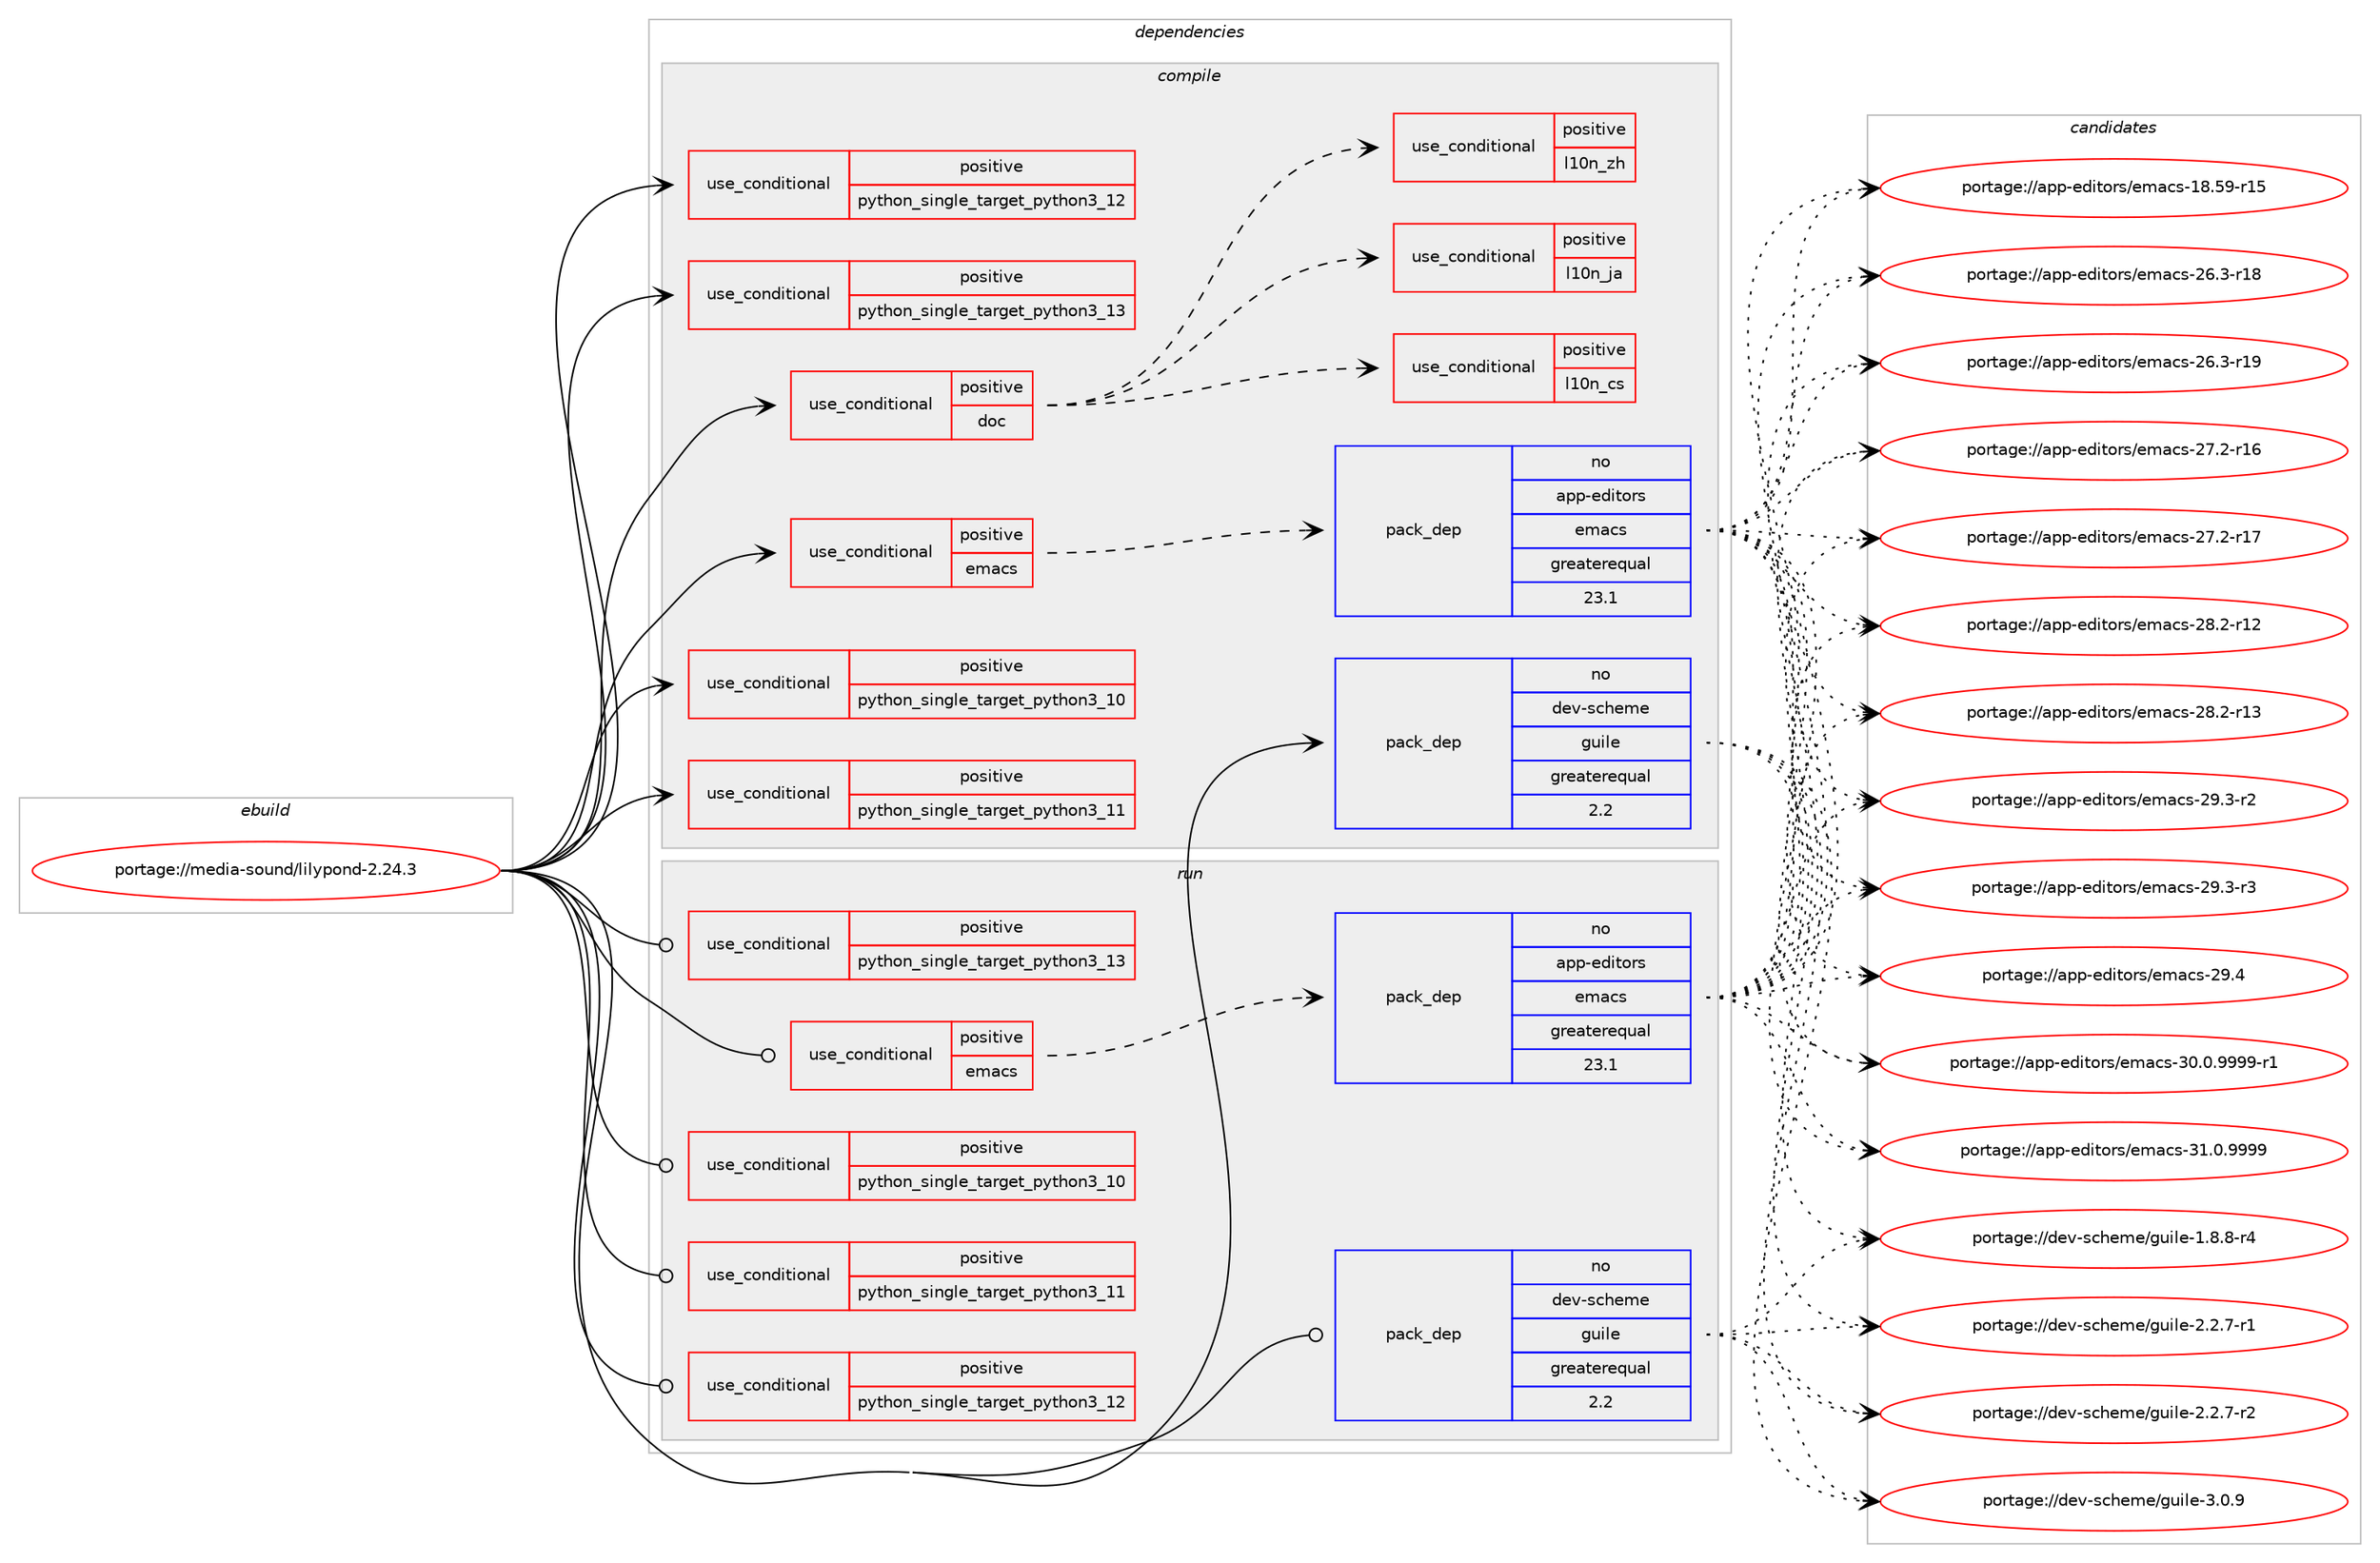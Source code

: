digraph prolog {

# *************
# Graph options
# *************

newrank=true;
concentrate=true;
compound=true;
graph [rankdir=LR,fontname=Helvetica,fontsize=10,ranksep=1.5];#, ranksep=2.5, nodesep=0.2];
edge  [arrowhead=vee];
node  [fontname=Helvetica,fontsize=10];

# **********
# The ebuild
# **********

subgraph cluster_leftcol {
color=gray;
rank=same;
label=<<i>ebuild</i>>;
id [label="portage://media-sound/lilypond-2.24.3", color=red, width=4, href="../media-sound/lilypond-2.24.3.svg"];
}

# ****************
# The dependencies
# ****************

subgraph cluster_midcol {
color=gray;
label=<<i>dependencies</i>>;
subgraph cluster_compile {
fillcolor="#eeeeee";
style=filled;
label=<<i>compile</i>>;
subgraph cond78230 {
dependency163595 [label=<<TABLE BORDER="0" CELLBORDER="1" CELLSPACING="0" CELLPADDING="4"><TR><TD ROWSPAN="3" CELLPADDING="10">use_conditional</TD></TR><TR><TD>positive</TD></TR><TR><TD>doc</TD></TR></TABLE>>, shape=none, color=red];
# *** BEGIN UNKNOWN DEPENDENCY TYPE (TODO) ***
# dependency163595 -> package_dependency(portage://media-sound/lilypond-2.24.3,install,no,dev-texlive,texlive-langcyrillic,none,[,,],[],[])
# *** END UNKNOWN DEPENDENCY TYPE (TODO) ***

subgraph cond78231 {
dependency163596 [label=<<TABLE BORDER="0" CELLBORDER="1" CELLSPACING="0" CELLPADDING="4"><TR><TD ROWSPAN="3" CELLPADDING="10">use_conditional</TD></TR><TR><TD>positive</TD></TR><TR><TD>l10n_cs</TD></TR></TABLE>>, shape=none, color=red];
# *** BEGIN UNKNOWN DEPENDENCY TYPE (TODO) ***
# dependency163596 -> package_dependency(portage://media-sound/lilypond-2.24.3,install,no,dev-texlive,texlive-xetex,none,[,,],[],[])
# *** END UNKNOWN DEPENDENCY TYPE (TODO) ***

}
dependency163595:e -> dependency163596:w [weight=20,style="dashed",arrowhead="vee"];
subgraph cond78232 {
dependency163597 [label=<<TABLE BORDER="0" CELLBORDER="1" CELLSPACING="0" CELLPADDING="4"><TR><TD ROWSPAN="3" CELLPADDING="10">use_conditional</TD></TR><TR><TD>positive</TD></TR><TR><TD>l10n_ja</TD></TR></TABLE>>, shape=none, color=red];
# *** BEGIN UNKNOWN DEPENDENCY TYPE (TODO) ***
# dependency163597 -> package_dependency(portage://media-sound/lilypond-2.24.3,install,no,dev-texlive,texlive-langjapanese,none,[,,],[],[])
# *** END UNKNOWN DEPENDENCY TYPE (TODO) ***

}
dependency163595:e -> dependency163597:w [weight=20,style="dashed",arrowhead="vee"];
subgraph cond78233 {
dependency163598 [label=<<TABLE BORDER="0" CELLBORDER="1" CELLSPACING="0" CELLPADDING="4"><TR><TD ROWSPAN="3" CELLPADDING="10">use_conditional</TD></TR><TR><TD>positive</TD></TR><TR><TD>l10n_zh</TD></TR></TABLE>>, shape=none, color=red];
# *** BEGIN UNKNOWN DEPENDENCY TYPE (TODO) ***
# dependency163598 -> package_dependency(portage://media-sound/lilypond-2.24.3,install,no,dev-texlive,texlive-langchinese,none,[,,],[],[])
# *** END UNKNOWN DEPENDENCY TYPE (TODO) ***

}
dependency163595:e -> dependency163598:w [weight=20,style="dashed",arrowhead="vee"];
}
id:e -> dependency163595:w [weight=20,style="solid",arrowhead="vee"];
subgraph cond78234 {
dependency163599 [label=<<TABLE BORDER="0" CELLBORDER="1" CELLSPACING="0" CELLPADDING="4"><TR><TD ROWSPAN="3" CELLPADDING="10">use_conditional</TD></TR><TR><TD>positive</TD></TR><TR><TD>emacs</TD></TR></TABLE>>, shape=none, color=red];
subgraph pack82966 {
dependency163600 [label=<<TABLE BORDER="0" CELLBORDER="1" CELLSPACING="0" CELLPADDING="4" WIDTH="220"><TR><TD ROWSPAN="6" CELLPADDING="30">pack_dep</TD></TR><TR><TD WIDTH="110">no</TD></TR><TR><TD>app-editors</TD></TR><TR><TD>emacs</TD></TR><TR><TD>greaterequal</TD></TR><TR><TD>23.1</TD></TR></TABLE>>, shape=none, color=blue];
}
dependency163599:e -> dependency163600:w [weight=20,style="dashed",arrowhead="vee"];
}
id:e -> dependency163599:w [weight=20,style="solid",arrowhead="vee"];
subgraph cond78235 {
dependency163601 [label=<<TABLE BORDER="0" CELLBORDER="1" CELLSPACING="0" CELLPADDING="4"><TR><TD ROWSPAN="3" CELLPADDING="10">use_conditional</TD></TR><TR><TD>positive</TD></TR><TR><TD>python_single_target_python3_10</TD></TR></TABLE>>, shape=none, color=red];
# *** BEGIN UNKNOWN DEPENDENCY TYPE (TODO) ***
# dependency163601 -> package_dependency(portage://media-sound/lilypond-2.24.3,install,no,dev-lang,python,none,[,,],[slot(3.10)],[])
# *** END UNKNOWN DEPENDENCY TYPE (TODO) ***

}
id:e -> dependency163601:w [weight=20,style="solid",arrowhead="vee"];
subgraph cond78236 {
dependency163602 [label=<<TABLE BORDER="0" CELLBORDER="1" CELLSPACING="0" CELLPADDING="4"><TR><TD ROWSPAN="3" CELLPADDING="10">use_conditional</TD></TR><TR><TD>positive</TD></TR><TR><TD>python_single_target_python3_11</TD></TR></TABLE>>, shape=none, color=red];
# *** BEGIN UNKNOWN DEPENDENCY TYPE (TODO) ***
# dependency163602 -> package_dependency(portage://media-sound/lilypond-2.24.3,install,no,dev-lang,python,none,[,,],[slot(3.11)],[])
# *** END UNKNOWN DEPENDENCY TYPE (TODO) ***

}
id:e -> dependency163602:w [weight=20,style="solid",arrowhead="vee"];
subgraph cond78237 {
dependency163603 [label=<<TABLE BORDER="0" CELLBORDER="1" CELLSPACING="0" CELLPADDING="4"><TR><TD ROWSPAN="3" CELLPADDING="10">use_conditional</TD></TR><TR><TD>positive</TD></TR><TR><TD>python_single_target_python3_12</TD></TR></TABLE>>, shape=none, color=red];
# *** BEGIN UNKNOWN DEPENDENCY TYPE (TODO) ***
# dependency163603 -> package_dependency(portage://media-sound/lilypond-2.24.3,install,no,dev-lang,python,none,[,,],[slot(3.12)],[])
# *** END UNKNOWN DEPENDENCY TYPE (TODO) ***

}
id:e -> dependency163603:w [weight=20,style="solid",arrowhead="vee"];
subgraph cond78238 {
dependency163604 [label=<<TABLE BORDER="0" CELLBORDER="1" CELLSPACING="0" CELLPADDING="4"><TR><TD ROWSPAN="3" CELLPADDING="10">use_conditional</TD></TR><TR><TD>positive</TD></TR><TR><TD>python_single_target_python3_13</TD></TR></TABLE>>, shape=none, color=red];
# *** BEGIN UNKNOWN DEPENDENCY TYPE (TODO) ***
# dependency163604 -> package_dependency(portage://media-sound/lilypond-2.24.3,install,no,dev-lang,python,none,[,,],[slot(3.13)],[])
# *** END UNKNOWN DEPENDENCY TYPE (TODO) ***

}
id:e -> dependency163604:w [weight=20,style="solid",arrowhead="vee"];
# *** BEGIN UNKNOWN DEPENDENCY TYPE (TODO) ***
# id -> package_dependency(portage://media-sound/lilypond-2.24.3,install,no,app-text,ghostscript-gpl,none,[,,],[],[])
# *** END UNKNOWN DEPENDENCY TYPE (TODO) ***

# *** BEGIN UNKNOWN DEPENDENCY TYPE (TODO) ***
# id -> package_dependency(portage://media-sound/lilypond-2.24.3,install,no,app-text,t1utils,none,[,,],[],[])
# *** END UNKNOWN DEPENDENCY TYPE (TODO) ***

# *** BEGIN UNKNOWN DEPENDENCY TYPE (TODO) ***
# id -> package_dependency(portage://media-sound/lilypond-2.24.3,install,no,dev-lang,perl,none,[,,],[],[])
# *** END UNKNOWN DEPENDENCY TYPE (TODO) ***

# *** BEGIN UNKNOWN DEPENDENCY TYPE (TODO) ***
# id -> package_dependency(portage://media-sound/lilypond-2.24.3,install,no,dev-libs,kpathsea,none,[,,],[],[])
# *** END UNKNOWN DEPENDENCY TYPE (TODO) ***

subgraph pack82967 {
dependency163605 [label=<<TABLE BORDER="0" CELLBORDER="1" CELLSPACING="0" CELLPADDING="4" WIDTH="220"><TR><TD ROWSPAN="6" CELLPADDING="30">pack_dep</TD></TR><TR><TD WIDTH="110">no</TD></TR><TR><TD>dev-scheme</TD></TR><TR><TD>guile</TD></TR><TR><TD>greaterequal</TD></TR><TR><TD>2.2</TD></TR></TABLE>>, shape=none, color=blue];
}
id:e -> dependency163605:w [weight=20,style="solid",arrowhead="vee"];
# *** BEGIN UNKNOWN DEPENDENCY TYPE (TODO) ***
# id -> package_dependency(portage://media-sound/lilypond-2.24.3,install,no,media-fonts,tex-gyre,none,[,,],[],[])
# *** END UNKNOWN DEPENDENCY TYPE (TODO) ***

# *** BEGIN UNKNOWN DEPENDENCY TYPE (TODO) ***
# id -> package_dependency(portage://media-sound/lilypond-2.24.3,install,no,media-gfx,fontforge,none,[,,],[],[use(enable(png),none),use(enable(python),none)])
# *** END UNKNOWN DEPENDENCY TYPE (TODO) ***

# *** BEGIN UNKNOWN DEPENDENCY TYPE (TODO) ***
# id -> package_dependency(portage://media-sound/lilypond-2.24.3,install,no,media-libs,fontconfig,none,[,,],[],[])
# *** END UNKNOWN DEPENDENCY TYPE (TODO) ***

# *** BEGIN UNKNOWN DEPENDENCY TYPE (TODO) ***
# id -> package_dependency(portage://media-sound/lilypond-2.24.3,install,no,media-libs,freetype,none,[,,],[slot(2)],[])
# *** END UNKNOWN DEPENDENCY TYPE (TODO) ***

# *** BEGIN UNKNOWN DEPENDENCY TYPE (TODO) ***
# id -> package_dependency(portage://media-sound/lilypond-2.24.3,install,no,sys-devel,gettext,none,[,,],[],[])
# *** END UNKNOWN DEPENDENCY TYPE (TODO) ***

# *** BEGIN UNKNOWN DEPENDENCY TYPE (TODO) ***
# id -> package_dependency(portage://media-sound/lilypond-2.24.3,install,no,x11-libs,pango,none,[,,],[],[])
# *** END UNKNOWN DEPENDENCY TYPE (TODO) ***

}
subgraph cluster_compileandrun {
fillcolor="#eeeeee";
style=filled;
label=<<i>compile and run</i>>;
}
subgraph cluster_run {
fillcolor="#eeeeee";
style=filled;
label=<<i>run</i>>;
subgraph cond78239 {
dependency163606 [label=<<TABLE BORDER="0" CELLBORDER="1" CELLSPACING="0" CELLPADDING="4"><TR><TD ROWSPAN="3" CELLPADDING="10">use_conditional</TD></TR><TR><TD>positive</TD></TR><TR><TD>emacs</TD></TR></TABLE>>, shape=none, color=red];
subgraph pack82968 {
dependency163607 [label=<<TABLE BORDER="0" CELLBORDER="1" CELLSPACING="0" CELLPADDING="4" WIDTH="220"><TR><TD ROWSPAN="6" CELLPADDING="30">pack_dep</TD></TR><TR><TD WIDTH="110">no</TD></TR><TR><TD>app-editors</TD></TR><TR><TD>emacs</TD></TR><TR><TD>greaterequal</TD></TR><TR><TD>23.1</TD></TR></TABLE>>, shape=none, color=blue];
}
dependency163606:e -> dependency163607:w [weight=20,style="dashed",arrowhead="vee"];
}
id:e -> dependency163606:w [weight=20,style="solid",arrowhead="odot"];
subgraph cond78240 {
dependency163608 [label=<<TABLE BORDER="0" CELLBORDER="1" CELLSPACING="0" CELLPADDING="4"><TR><TD ROWSPAN="3" CELLPADDING="10">use_conditional</TD></TR><TR><TD>positive</TD></TR><TR><TD>python_single_target_python3_10</TD></TR></TABLE>>, shape=none, color=red];
# *** BEGIN UNKNOWN DEPENDENCY TYPE (TODO) ***
# dependency163608 -> package_dependency(portage://media-sound/lilypond-2.24.3,run,no,dev-lang,python,none,[,,],[slot(3.10)],[])
# *** END UNKNOWN DEPENDENCY TYPE (TODO) ***

}
id:e -> dependency163608:w [weight=20,style="solid",arrowhead="odot"];
subgraph cond78241 {
dependency163609 [label=<<TABLE BORDER="0" CELLBORDER="1" CELLSPACING="0" CELLPADDING="4"><TR><TD ROWSPAN="3" CELLPADDING="10">use_conditional</TD></TR><TR><TD>positive</TD></TR><TR><TD>python_single_target_python3_11</TD></TR></TABLE>>, shape=none, color=red];
# *** BEGIN UNKNOWN DEPENDENCY TYPE (TODO) ***
# dependency163609 -> package_dependency(portage://media-sound/lilypond-2.24.3,run,no,dev-lang,python,none,[,,],[slot(3.11)],[])
# *** END UNKNOWN DEPENDENCY TYPE (TODO) ***

}
id:e -> dependency163609:w [weight=20,style="solid",arrowhead="odot"];
subgraph cond78242 {
dependency163610 [label=<<TABLE BORDER="0" CELLBORDER="1" CELLSPACING="0" CELLPADDING="4"><TR><TD ROWSPAN="3" CELLPADDING="10">use_conditional</TD></TR><TR><TD>positive</TD></TR><TR><TD>python_single_target_python3_12</TD></TR></TABLE>>, shape=none, color=red];
# *** BEGIN UNKNOWN DEPENDENCY TYPE (TODO) ***
# dependency163610 -> package_dependency(portage://media-sound/lilypond-2.24.3,run,no,dev-lang,python,none,[,,],[slot(3.12)],[])
# *** END UNKNOWN DEPENDENCY TYPE (TODO) ***

}
id:e -> dependency163610:w [weight=20,style="solid",arrowhead="odot"];
subgraph cond78243 {
dependency163611 [label=<<TABLE BORDER="0" CELLBORDER="1" CELLSPACING="0" CELLPADDING="4"><TR><TD ROWSPAN="3" CELLPADDING="10">use_conditional</TD></TR><TR><TD>positive</TD></TR><TR><TD>python_single_target_python3_13</TD></TR></TABLE>>, shape=none, color=red];
# *** BEGIN UNKNOWN DEPENDENCY TYPE (TODO) ***
# dependency163611 -> package_dependency(portage://media-sound/lilypond-2.24.3,run,no,dev-lang,python,none,[,,],[slot(3.13)],[])
# *** END UNKNOWN DEPENDENCY TYPE (TODO) ***

}
id:e -> dependency163611:w [weight=20,style="solid",arrowhead="odot"];
# *** BEGIN UNKNOWN DEPENDENCY TYPE (TODO) ***
# id -> package_dependency(portage://media-sound/lilypond-2.24.3,run,no,app-text,ghostscript-gpl,none,[,,],[],[])
# *** END UNKNOWN DEPENDENCY TYPE (TODO) ***

subgraph pack82969 {
dependency163612 [label=<<TABLE BORDER="0" CELLBORDER="1" CELLSPACING="0" CELLPADDING="4" WIDTH="220"><TR><TD ROWSPAN="6" CELLPADDING="30">pack_dep</TD></TR><TR><TD WIDTH="110">no</TD></TR><TR><TD>dev-scheme</TD></TR><TR><TD>guile</TD></TR><TR><TD>greaterequal</TD></TR><TR><TD>2.2</TD></TR></TABLE>>, shape=none, color=blue];
}
id:e -> dependency163612:w [weight=20,style="solid",arrowhead="odot"];
# *** BEGIN UNKNOWN DEPENDENCY TYPE (TODO) ***
# id -> package_dependency(portage://media-sound/lilypond-2.24.3,run,no,media-fonts,tex-gyre,none,[,,],[],[])
# *** END UNKNOWN DEPENDENCY TYPE (TODO) ***

# *** BEGIN UNKNOWN DEPENDENCY TYPE (TODO) ***
# id -> package_dependency(portage://media-sound/lilypond-2.24.3,run,no,media-libs,fontconfig,none,[,,],[],[])
# *** END UNKNOWN DEPENDENCY TYPE (TODO) ***

# *** BEGIN UNKNOWN DEPENDENCY TYPE (TODO) ***
# id -> package_dependency(portage://media-sound/lilypond-2.24.3,run,no,media-libs,freetype,none,[,,],[slot(2)],[])
# *** END UNKNOWN DEPENDENCY TYPE (TODO) ***

# *** BEGIN UNKNOWN DEPENDENCY TYPE (TODO) ***
# id -> package_dependency(portage://media-sound/lilypond-2.24.3,run,no,x11-libs,pango,none,[,,],[],[])
# *** END UNKNOWN DEPENDENCY TYPE (TODO) ***

}
}

# **************
# The candidates
# **************

subgraph cluster_choices {
rank=same;
color=gray;
label=<<i>candidates</i>>;

subgraph choice82966 {
color=black;
nodesep=1;
choice9711211245101100105116111114115471011099799115454956465357451144953 [label="portage://app-editors/emacs-18.59-r15", color=red, width=4,href="../app-editors/emacs-18.59-r15.svg"];
choice97112112451011001051161111141154710110997991154550544651451144956 [label="portage://app-editors/emacs-26.3-r18", color=red, width=4,href="../app-editors/emacs-26.3-r18.svg"];
choice97112112451011001051161111141154710110997991154550544651451144957 [label="portage://app-editors/emacs-26.3-r19", color=red, width=4,href="../app-editors/emacs-26.3-r19.svg"];
choice97112112451011001051161111141154710110997991154550554650451144954 [label="portage://app-editors/emacs-27.2-r16", color=red, width=4,href="../app-editors/emacs-27.2-r16.svg"];
choice97112112451011001051161111141154710110997991154550554650451144955 [label="portage://app-editors/emacs-27.2-r17", color=red, width=4,href="../app-editors/emacs-27.2-r17.svg"];
choice97112112451011001051161111141154710110997991154550564650451144950 [label="portage://app-editors/emacs-28.2-r12", color=red, width=4,href="../app-editors/emacs-28.2-r12.svg"];
choice97112112451011001051161111141154710110997991154550564650451144951 [label="portage://app-editors/emacs-28.2-r13", color=red, width=4,href="../app-editors/emacs-28.2-r13.svg"];
choice971121124510110010511611111411547101109979911545505746514511450 [label="portage://app-editors/emacs-29.3-r2", color=red, width=4,href="../app-editors/emacs-29.3-r2.svg"];
choice971121124510110010511611111411547101109979911545505746514511451 [label="portage://app-editors/emacs-29.3-r3", color=red, width=4,href="../app-editors/emacs-29.3-r3.svg"];
choice97112112451011001051161111141154710110997991154550574652 [label="portage://app-editors/emacs-29.4", color=red, width=4,href="../app-editors/emacs-29.4.svg"];
choice9711211245101100105116111114115471011099799115455148464846575757574511449 [label="portage://app-editors/emacs-30.0.9999-r1", color=red, width=4,href="../app-editors/emacs-30.0.9999-r1.svg"];
choice971121124510110010511611111411547101109979911545514946484657575757 [label="portage://app-editors/emacs-31.0.9999", color=red, width=4,href="../app-editors/emacs-31.0.9999.svg"];
dependency163600:e -> choice9711211245101100105116111114115471011099799115454956465357451144953:w [style=dotted,weight="100"];
dependency163600:e -> choice97112112451011001051161111141154710110997991154550544651451144956:w [style=dotted,weight="100"];
dependency163600:e -> choice97112112451011001051161111141154710110997991154550544651451144957:w [style=dotted,weight="100"];
dependency163600:e -> choice97112112451011001051161111141154710110997991154550554650451144954:w [style=dotted,weight="100"];
dependency163600:e -> choice97112112451011001051161111141154710110997991154550554650451144955:w [style=dotted,weight="100"];
dependency163600:e -> choice97112112451011001051161111141154710110997991154550564650451144950:w [style=dotted,weight="100"];
dependency163600:e -> choice97112112451011001051161111141154710110997991154550564650451144951:w [style=dotted,weight="100"];
dependency163600:e -> choice971121124510110010511611111411547101109979911545505746514511450:w [style=dotted,weight="100"];
dependency163600:e -> choice971121124510110010511611111411547101109979911545505746514511451:w [style=dotted,weight="100"];
dependency163600:e -> choice97112112451011001051161111141154710110997991154550574652:w [style=dotted,weight="100"];
dependency163600:e -> choice9711211245101100105116111114115471011099799115455148464846575757574511449:w [style=dotted,weight="100"];
dependency163600:e -> choice971121124510110010511611111411547101109979911545514946484657575757:w [style=dotted,weight="100"];
}
subgraph choice82967 {
color=black;
nodesep=1;
choice1001011184511599104101109101471031171051081014549465646564511452 [label="portage://dev-scheme/guile-1.8.8-r4", color=red, width=4,href="../dev-scheme/guile-1.8.8-r4.svg"];
choice1001011184511599104101109101471031171051081014550465046554511449 [label="portage://dev-scheme/guile-2.2.7-r1", color=red, width=4,href="../dev-scheme/guile-2.2.7-r1.svg"];
choice1001011184511599104101109101471031171051081014550465046554511450 [label="portage://dev-scheme/guile-2.2.7-r2", color=red, width=4,href="../dev-scheme/guile-2.2.7-r2.svg"];
choice100101118451159910410110910147103117105108101455146484657 [label="portage://dev-scheme/guile-3.0.9", color=red, width=4,href="../dev-scheme/guile-3.0.9.svg"];
dependency163605:e -> choice1001011184511599104101109101471031171051081014549465646564511452:w [style=dotted,weight="100"];
dependency163605:e -> choice1001011184511599104101109101471031171051081014550465046554511449:w [style=dotted,weight="100"];
dependency163605:e -> choice1001011184511599104101109101471031171051081014550465046554511450:w [style=dotted,weight="100"];
dependency163605:e -> choice100101118451159910410110910147103117105108101455146484657:w [style=dotted,weight="100"];
}
subgraph choice82968 {
color=black;
nodesep=1;
choice9711211245101100105116111114115471011099799115454956465357451144953 [label="portage://app-editors/emacs-18.59-r15", color=red, width=4,href="../app-editors/emacs-18.59-r15.svg"];
choice97112112451011001051161111141154710110997991154550544651451144956 [label="portage://app-editors/emacs-26.3-r18", color=red, width=4,href="../app-editors/emacs-26.3-r18.svg"];
choice97112112451011001051161111141154710110997991154550544651451144957 [label="portage://app-editors/emacs-26.3-r19", color=red, width=4,href="../app-editors/emacs-26.3-r19.svg"];
choice97112112451011001051161111141154710110997991154550554650451144954 [label="portage://app-editors/emacs-27.2-r16", color=red, width=4,href="../app-editors/emacs-27.2-r16.svg"];
choice97112112451011001051161111141154710110997991154550554650451144955 [label="portage://app-editors/emacs-27.2-r17", color=red, width=4,href="../app-editors/emacs-27.2-r17.svg"];
choice97112112451011001051161111141154710110997991154550564650451144950 [label="portage://app-editors/emacs-28.2-r12", color=red, width=4,href="../app-editors/emacs-28.2-r12.svg"];
choice97112112451011001051161111141154710110997991154550564650451144951 [label="portage://app-editors/emacs-28.2-r13", color=red, width=4,href="../app-editors/emacs-28.2-r13.svg"];
choice971121124510110010511611111411547101109979911545505746514511450 [label="portage://app-editors/emacs-29.3-r2", color=red, width=4,href="../app-editors/emacs-29.3-r2.svg"];
choice971121124510110010511611111411547101109979911545505746514511451 [label="portage://app-editors/emacs-29.3-r3", color=red, width=4,href="../app-editors/emacs-29.3-r3.svg"];
choice97112112451011001051161111141154710110997991154550574652 [label="portage://app-editors/emacs-29.4", color=red, width=4,href="../app-editors/emacs-29.4.svg"];
choice9711211245101100105116111114115471011099799115455148464846575757574511449 [label="portage://app-editors/emacs-30.0.9999-r1", color=red, width=4,href="../app-editors/emacs-30.0.9999-r1.svg"];
choice971121124510110010511611111411547101109979911545514946484657575757 [label="portage://app-editors/emacs-31.0.9999", color=red, width=4,href="../app-editors/emacs-31.0.9999.svg"];
dependency163607:e -> choice9711211245101100105116111114115471011099799115454956465357451144953:w [style=dotted,weight="100"];
dependency163607:e -> choice97112112451011001051161111141154710110997991154550544651451144956:w [style=dotted,weight="100"];
dependency163607:e -> choice97112112451011001051161111141154710110997991154550544651451144957:w [style=dotted,weight="100"];
dependency163607:e -> choice97112112451011001051161111141154710110997991154550554650451144954:w [style=dotted,weight="100"];
dependency163607:e -> choice97112112451011001051161111141154710110997991154550554650451144955:w [style=dotted,weight="100"];
dependency163607:e -> choice97112112451011001051161111141154710110997991154550564650451144950:w [style=dotted,weight="100"];
dependency163607:e -> choice97112112451011001051161111141154710110997991154550564650451144951:w [style=dotted,weight="100"];
dependency163607:e -> choice971121124510110010511611111411547101109979911545505746514511450:w [style=dotted,weight="100"];
dependency163607:e -> choice971121124510110010511611111411547101109979911545505746514511451:w [style=dotted,weight="100"];
dependency163607:e -> choice97112112451011001051161111141154710110997991154550574652:w [style=dotted,weight="100"];
dependency163607:e -> choice9711211245101100105116111114115471011099799115455148464846575757574511449:w [style=dotted,weight="100"];
dependency163607:e -> choice971121124510110010511611111411547101109979911545514946484657575757:w [style=dotted,weight="100"];
}
subgraph choice82969 {
color=black;
nodesep=1;
choice1001011184511599104101109101471031171051081014549465646564511452 [label="portage://dev-scheme/guile-1.8.8-r4", color=red, width=4,href="../dev-scheme/guile-1.8.8-r4.svg"];
choice1001011184511599104101109101471031171051081014550465046554511449 [label="portage://dev-scheme/guile-2.2.7-r1", color=red, width=4,href="../dev-scheme/guile-2.2.7-r1.svg"];
choice1001011184511599104101109101471031171051081014550465046554511450 [label="portage://dev-scheme/guile-2.2.7-r2", color=red, width=4,href="../dev-scheme/guile-2.2.7-r2.svg"];
choice100101118451159910410110910147103117105108101455146484657 [label="portage://dev-scheme/guile-3.0.9", color=red, width=4,href="../dev-scheme/guile-3.0.9.svg"];
dependency163612:e -> choice1001011184511599104101109101471031171051081014549465646564511452:w [style=dotted,weight="100"];
dependency163612:e -> choice1001011184511599104101109101471031171051081014550465046554511449:w [style=dotted,weight="100"];
dependency163612:e -> choice1001011184511599104101109101471031171051081014550465046554511450:w [style=dotted,weight="100"];
dependency163612:e -> choice100101118451159910410110910147103117105108101455146484657:w [style=dotted,weight="100"];
}
}

}
